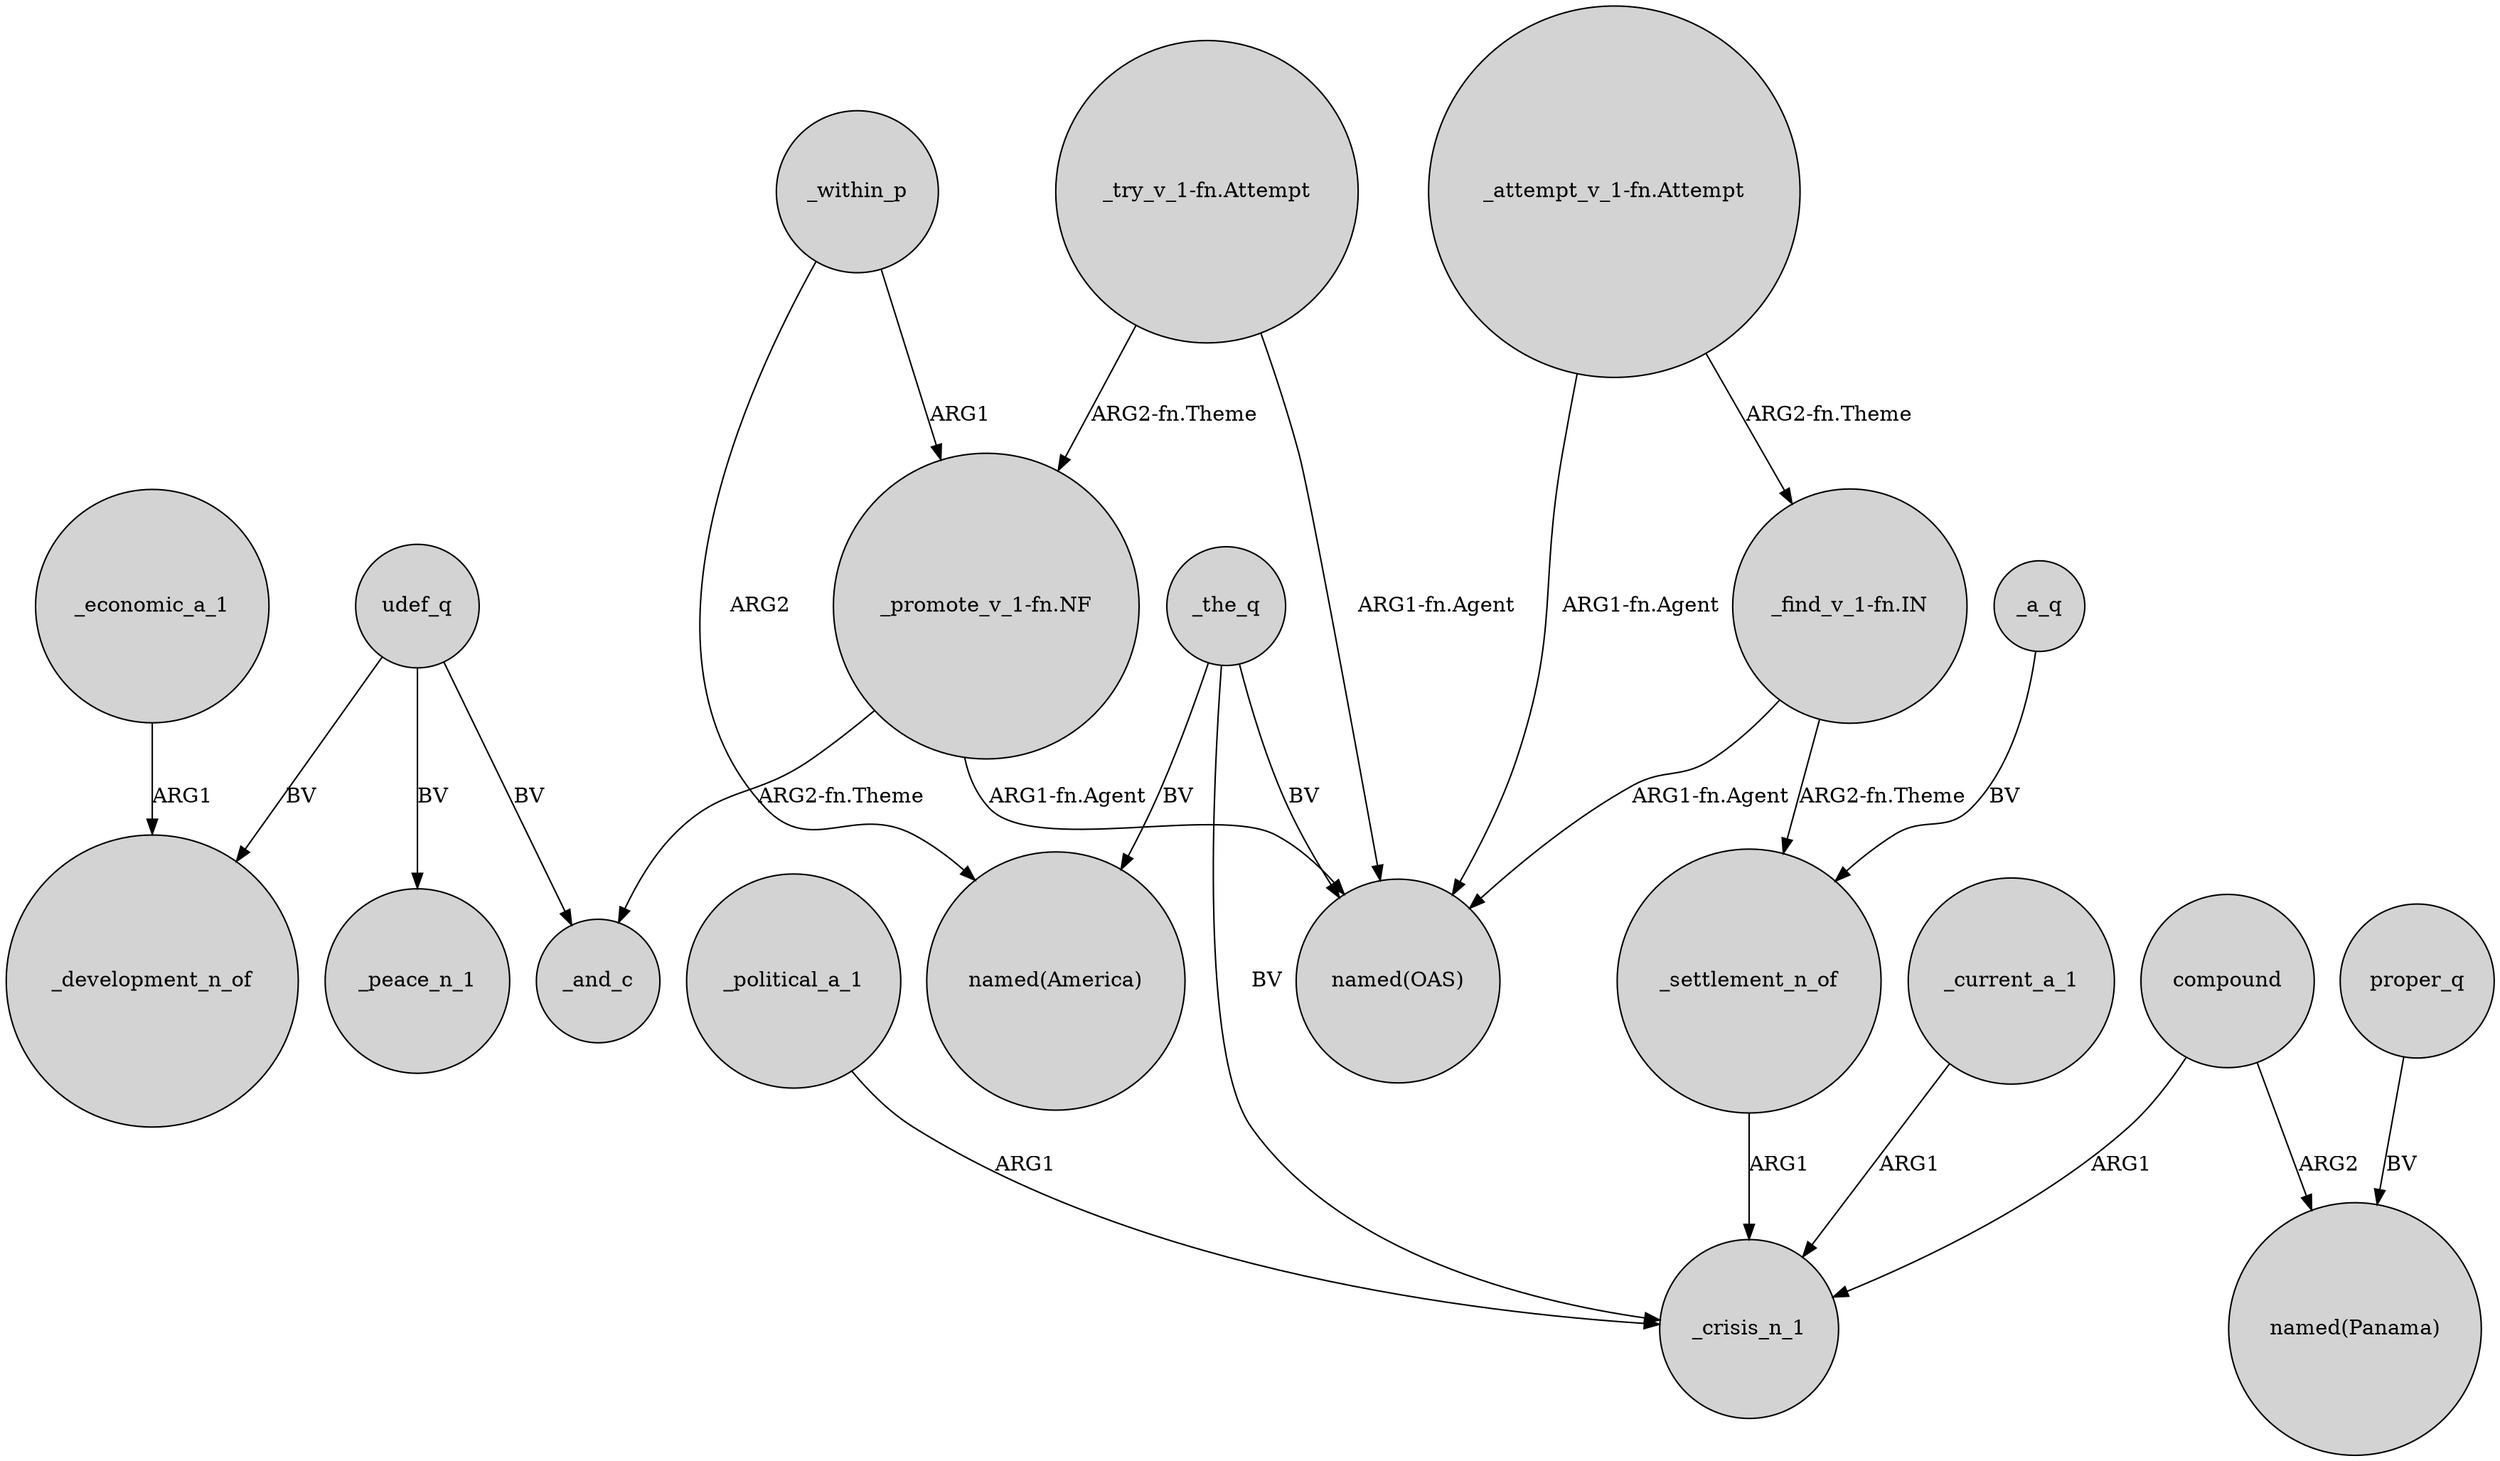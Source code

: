 digraph {
	node [shape=circle style=filled]
	"_find_v_1-fn.IN" -> "named(OAS)" [label="ARG1-fn.Agent"]
	"_find_v_1-fn.IN" -> _settlement_n_of [label="ARG2-fn.Theme"]
	_political_a_1 -> _crisis_n_1 [label=ARG1]
	_a_q -> _settlement_n_of [label=BV]
	udef_q -> _peace_n_1 [label=BV]
	compound -> _crisis_n_1 [label=ARG1]
	_within_p -> "_promote_v_1-fn.NF" [label=ARG1]
	"_promote_v_1-fn.NF" -> _and_c [label="ARG2-fn.Theme"]
	"_try_v_1-fn.Attempt" -> "_promote_v_1-fn.NF" [label="ARG2-fn.Theme"]
	_the_q -> _crisis_n_1 [label=BV]
	_current_a_1 -> _crisis_n_1 [label=ARG1]
	"_attempt_v_1-fn.Attempt" -> "named(OAS)" [label="ARG1-fn.Agent"]
	proper_q -> "named(Panama)" [label=BV]
	_economic_a_1 -> _development_n_of [label=ARG1]
	_settlement_n_of -> _crisis_n_1 [label=ARG1]
	"_try_v_1-fn.Attempt" -> "named(OAS)" [label="ARG1-fn.Agent"]
	compound -> "named(Panama)" [label=ARG2]
	_the_q -> "named(OAS)" [label=BV]
	_within_p -> "named(America)" [label=ARG2]
	udef_q -> _development_n_of [label=BV]
	"_attempt_v_1-fn.Attempt" -> "_find_v_1-fn.IN" [label="ARG2-fn.Theme"]
	"_promote_v_1-fn.NF" -> "named(OAS)" [label="ARG1-fn.Agent"]
	udef_q -> _and_c [label=BV]
	_the_q -> "named(America)" [label=BV]
}
